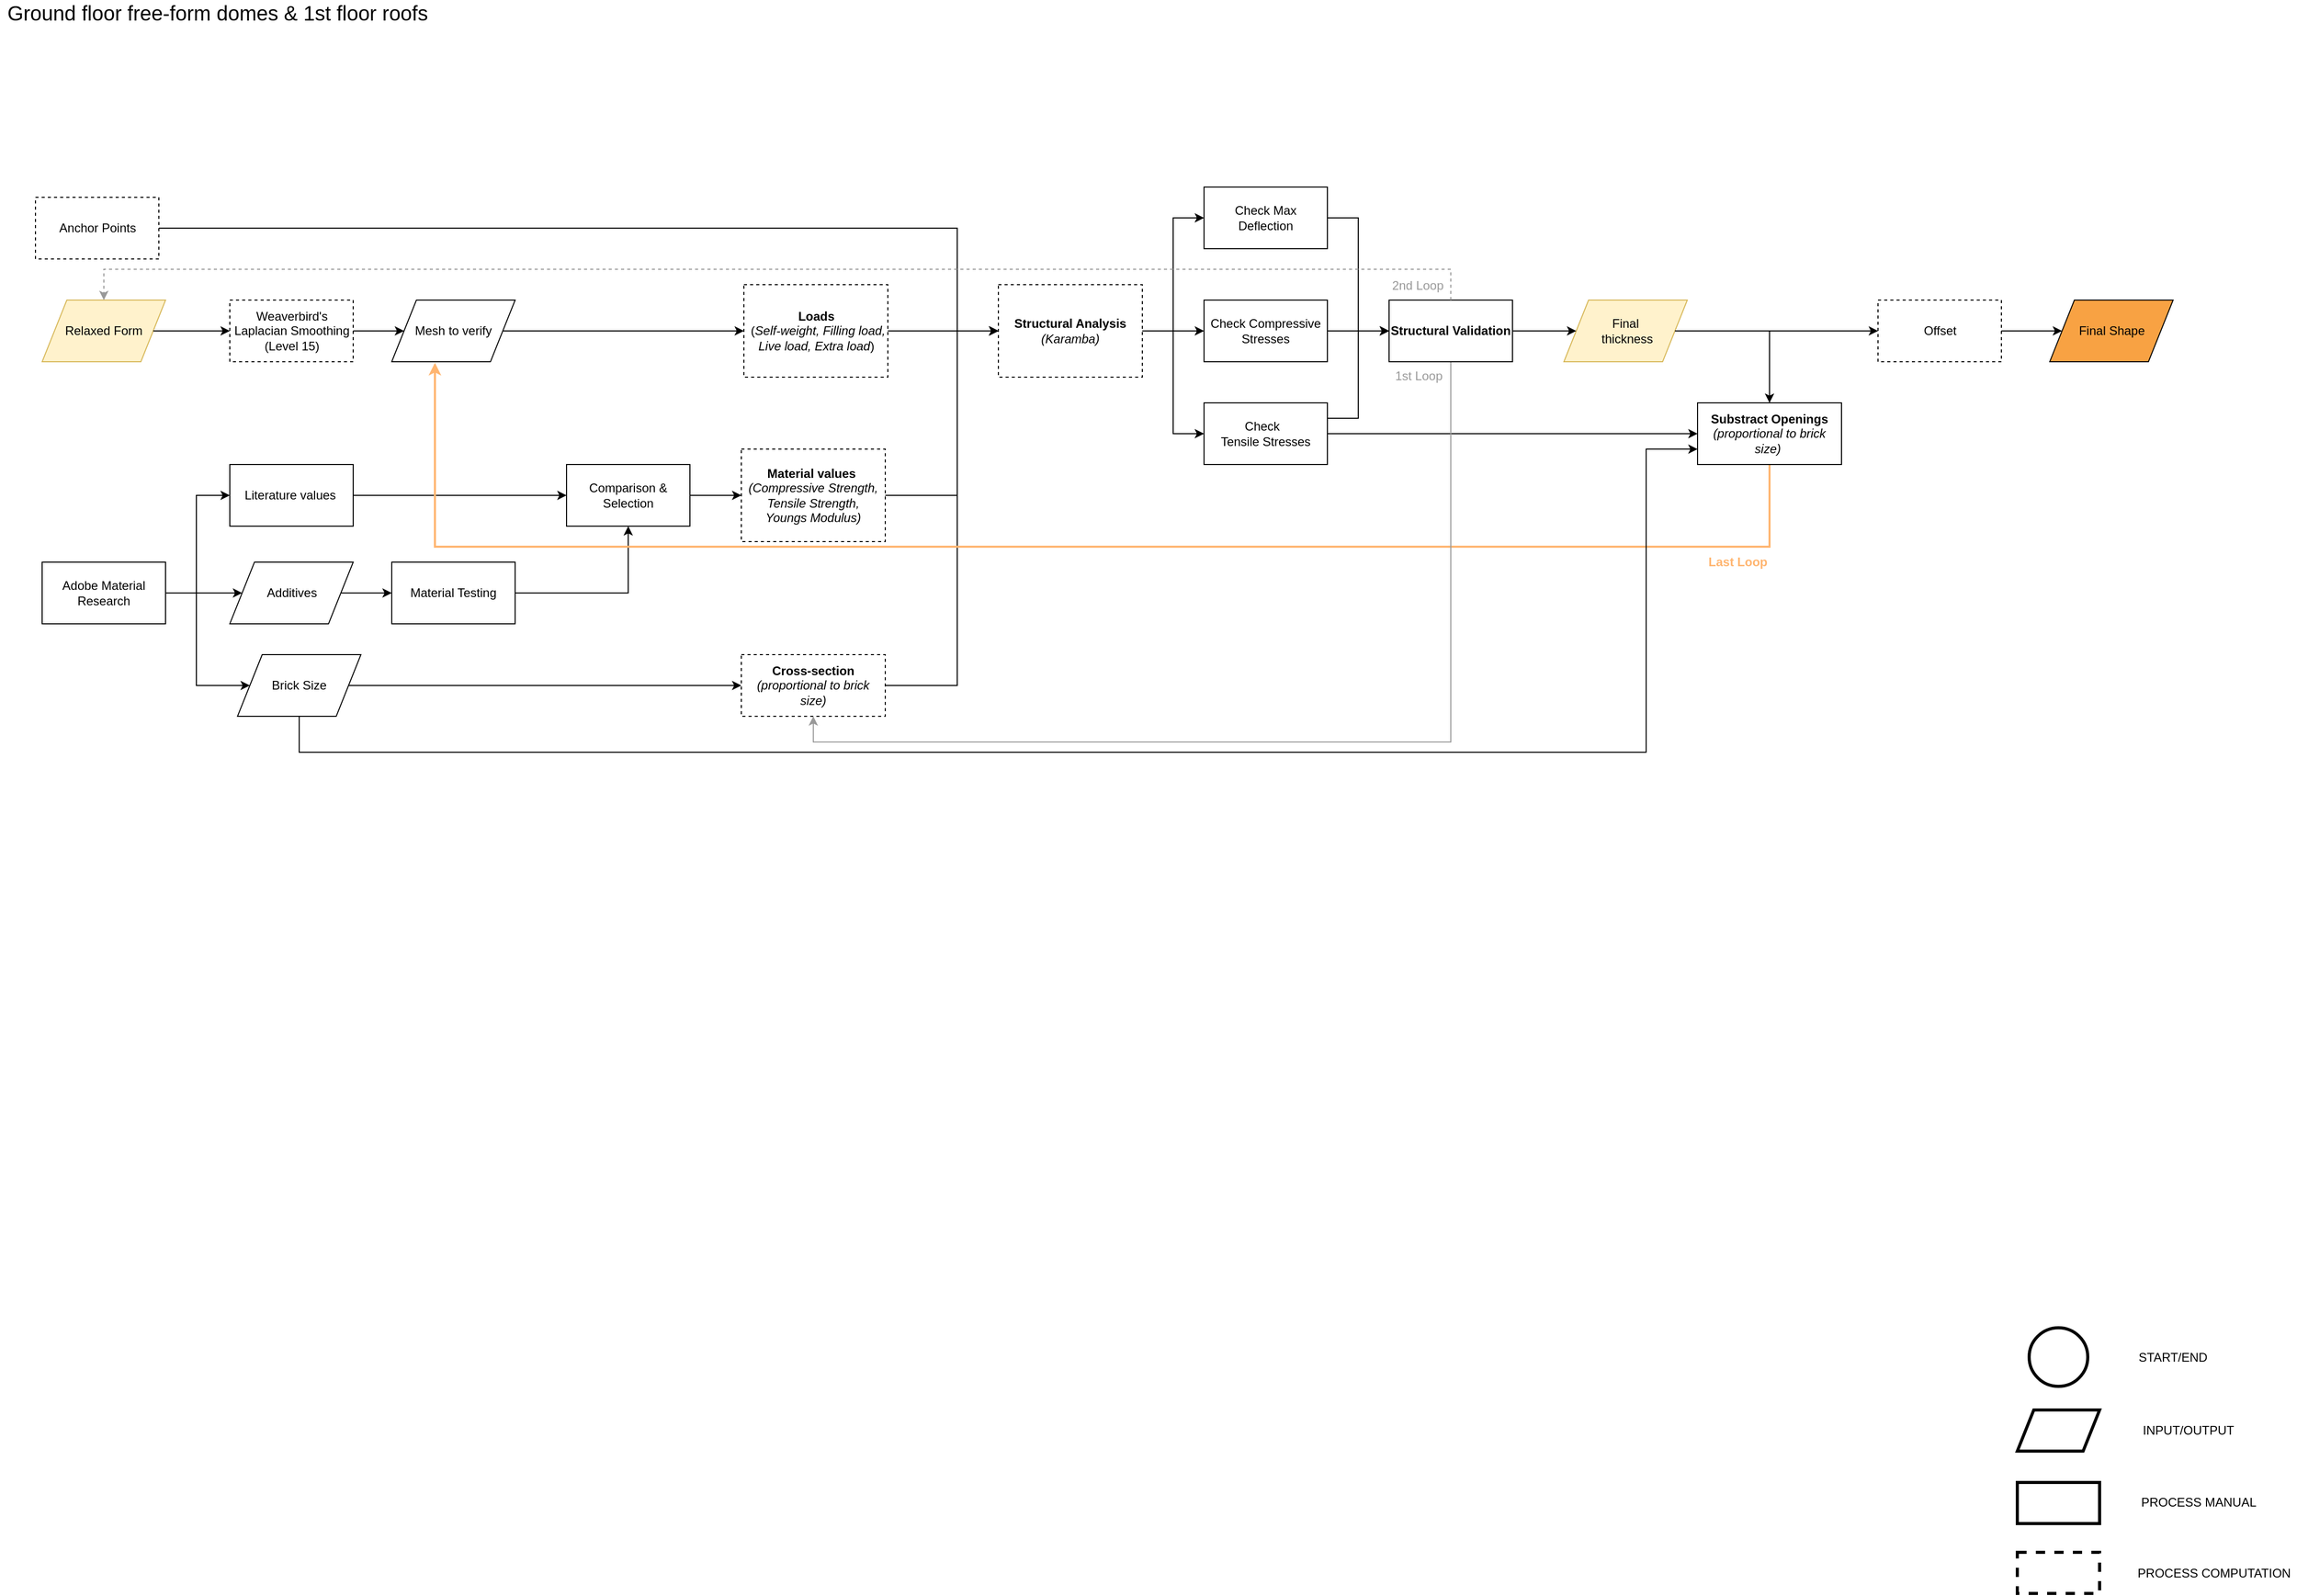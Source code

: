 <mxfile version="12.1.9" type="google" pages="1"><diagram id="zWYKOQcLFMrPKFYf_M8i" name="Page-1"><mxGraphModel dx="1005" dy="551" grid="1" gridSize="10" guides="1" tooltips="1" connect="1" arrows="1" fold="1" page="1" pageScale="1" pageWidth="2336" pageHeight="1654" math="0" shadow="0"><root><mxCell id="0"/><mxCell id="1" parent="0"/><mxCell id="LKmu7K5DDioSTlwjGZJ6-13" value="Relaxed Form" style="shape=parallelogram;perimeter=parallelogramPerimeter;whiteSpace=wrap;html=1;fillColor=#fff2cc;strokeColor=#d6b656;" parent="1" vertex="1"><mxGeometry x="80" y="340" width="120" height="60" as="geometry"/></mxCell><mxCell id="LKmu7K5DDioSTlwjGZJ6-15" value="Final Shape" style="shape=parallelogram;perimeter=parallelogramPerimeter;whiteSpace=wrap;html=1;fontFamily=Helvetica;fontSize=12;fontColor=#000000;align=center;strokeColor=#000000;fillColor=#F8A243;" parent="1" vertex="1"><mxGeometry x="2032.5" y="340" width="120" height="60" as="geometry"/></mxCell><mxCell id="LKmu7K5DDioSTlwjGZJ6-16" value="" style="shape=parallelogram;perimeter=parallelogramPerimeter;whiteSpace=wrap;html=1;strokeColor=#000000;strokeWidth=3;fillColor=none;fontColor=#999999;" parent="1" vertex="1"><mxGeometry x="2001" y="1420" width="80" height="40" as="geometry"/></mxCell><mxCell id="LKmu7K5DDioSTlwjGZJ6-17" value="&lt;font color=&quot;#000000&quot; style=&quot;font-size: 12px&quot;&gt;INPUT/OUTPUT&lt;/font&gt;" style="text;html=1;strokeColor=none;fillColor=none;align=center;verticalAlign=middle;whiteSpace=wrap;rounded=0;fontColor=#999999;" parent="1" vertex="1"><mxGeometry x="2113" y="1430" width="109" height="20" as="geometry"/></mxCell><mxCell id="LKmu7K5DDioSTlwjGZJ6-18" value="" style="rounded=0;whiteSpace=wrap;html=1;fontFamily=Helvetica;fontSize=12;fontColor=#999999;align=center;strokeColor=#000000;strokeWidth=3;" parent="1" vertex="1"><mxGeometry x="2001" y="1490.5" width="80" height="40" as="geometry"/></mxCell><mxCell id="LKmu7K5DDioSTlwjGZJ6-19" value="&lt;font color=&quot;#000000&quot; style=&quot;font-size: 12px&quot;&gt;PROCESS MANUAL&lt;/font&gt;" style="text;html=1;strokeColor=none;fillColor=none;align=center;verticalAlign=middle;whiteSpace=wrap;rounded=0;fontColor=#999999;" parent="1" vertex="1"><mxGeometry x="2113" y="1500" width="129" height="20" as="geometry"/></mxCell><mxCell id="LKmu7K5DDioSTlwjGZJ6-20" value="" style="rounded=0;whiteSpace=wrap;html=1;fontFamily=Helvetica;fontSize=12;fontColor=#999999;align=center;strokeColor=#000000;strokeWidth=3;dashed=1;" parent="1" vertex="1"><mxGeometry x="2001" y="1558.5" width="80" height="40" as="geometry"/></mxCell><mxCell id="LKmu7K5DDioSTlwjGZJ6-21" value="&lt;font color=&quot;#000000&quot; style=&quot;font-size: 12px&quot;&gt;PROCESS COMPUTATION&lt;/font&gt;" style="text;html=1;strokeColor=none;fillColor=none;align=center;verticalAlign=middle;whiteSpace=wrap;rounded=0;fontColor=#999999;" parent="1" vertex="1"><mxGeometry x="2113" y="1569" width="159" height="20" as="geometry"/></mxCell><mxCell id="LKmu7K5DDioSTlwjGZJ6-22" value="&lt;font color=&quot;#000000&quot; style=&quot;font-size: 12px&quot;&gt;START/END&lt;/font&gt;" style="text;html=1;strokeColor=none;fillColor=none;align=center;verticalAlign=middle;whiteSpace=wrap;rounded=0;fontColor=#999999;" parent="1" vertex="1"><mxGeometry x="2113" y="1359" width="79" height="20" as="geometry"/></mxCell><mxCell id="LKmu7K5DDioSTlwjGZJ6-23" value="" style="ellipse;whiteSpace=wrap;html=1;aspect=fixed;strokeColor=#000000;strokeWidth=3;fillColor=none;fontColor=#999999;" parent="1" vertex="1"><mxGeometry x="2012.5" y="1340" width="57" height="57" as="geometry"/></mxCell><mxCell id="PT4K80CNxjtSHTt8Tiu6-20" value="" style="edgeStyle=orthogonalEdgeStyle;rounded=0;orthogonalLoop=1;jettySize=auto;html=1;entryX=0;entryY=0.5;entryDx=0;entryDy=0;" edge="1" parent="1" source="LKmu7K5DDioSTlwjGZJ6-32" target="LKmu7K5DDioSTlwjGZJ6-44"><mxGeometry relative="1" as="geometry"><mxPoint x="793.333" y="370" as="targetPoint"/><Array as="points"><mxPoint x="970" y="270"/><mxPoint x="970" y="370"/></Array></mxGeometry></mxCell><mxCell id="LKmu7K5DDioSTlwjGZJ6-32" value="Anchor Points" style="rounded=0;whiteSpace=wrap;html=1;dashed=1;" parent="1" vertex="1"><mxGeometry x="73.5" y="240" width="120" height="60" as="geometry"/></mxCell><mxCell id="LKmu7K5DDioSTlwjGZJ6-42" value="Weaverbird's Laplacian Smoothing (Level 15)" style="rounded=0;whiteSpace=wrap;html=1;dashed=1;" parent="1" vertex="1"><mxGeometry x="262.5" y="340" width="120" height="60" as="geometry"/></mxCell><mxCell id="PT4K80CNxjtSHTt8Tiu6-60" value="" style="edgeStyle=orthogonalEdgeStyle;rounded=0;orthogonalLoop=1;jettySize=auto;html=1;" edge="1" parent="1" source="LKmu7K5DDioSTlwjGZJ6-44" target="PT4K80CNxjtSHTt8Tiu6-54"><mxGeometry relative="1" as="geometry"/></mxCell><mxCell id="LKmu7K5DDioSTlwjGZJ6-44" value="&lt;b&gt;Structural Analysis&lt;/b&gt;&lt;br&gt;&lt;font size=&quot;1&quot;&gt;&lt;i style=&quot;font-size: 12px&quot;&gt;(Karamba)&lt;/i&gt;&lt;/font&gt;" style="rounded=0;whiteSpace=wrap;html=1;dashed=1;" parent="1" vertex="1"><mxGeometry x="1010" y="325" width="140" height="90" as="geometry"/></mxCell><mxCell id="LKmu7K5DDioSTlwjGZJ6-45" value="" style="endArrow=classic;html=1;entryX=0;entryY=0.5;entryDx=0;entryDy=0;exitX=1;exitY=0.5;exitDx=0;exitDy=0;" parent="1" source="LKmu7K5DDioSTlwjGZJ6-13" target="LKmu7K5DDioSTlwjGZJ6-42" edge="1"><mxGeometry width="50" height="50" relative="1" as="geometry"><mxPoint x="230" y="330" as="sourcePoint"/><mxPoint x="854" y="390" as="targetPoint"/></mxGeometry></mxCell><mxCell id="LKmu7K5DDioSTlwjGZJ6-46" value="" style="endArrow=classic;html=1;exitX=1;exitY=0.5;exitDx=0;exitDy=0;entryX=0;entryY=0.5;entryDx=0;entryDy=0;" parent="1" source="LKmu7K5DDioSTlwjGZJ6-42" target="PT4K80CNxjtSHTt8Tiu6-3" edge="1"><mxGeometry width="50" height="50" relative="1" as="geometry"><mxPoint x="984.5" y="350" as="sourcePoint"/><mxPoint x="802.5" y="330" as="targetPoint"/></mxGeometry></mxCell><mxCell id="LKmu7K5DDioSTlwjGZJ6-47" value="Offset" style="rounded=0;whiteSpace=wrap;html=1;dashed=1;" parent="1" vertex="1"><mxGeometry x="1865.5" y="340" width="120" height="60" as="geometry"/></mxCell><mxCell id="LKmu7K5DDioSTlwjGZJ6-48" value="" style="endArrow=classic;html=1;exitX=1;exitY=0.5;exitDx=0;exitDy=0;entryX=0;entryY=0.5;entryDx=0;entryDy=0;" parent="1" source="LKmu7K5DDioSTlwjGZJ6-49" target="LKmu7K5DDioSTlwjGZJ6-47" edge="1"><mxGeometry width="50" height="50" relative="1" as="geometry"><mxPoint x="1597.5" y="480" as="sourcePoint"/><mxPoint x="1649.5" y="480" as="targetPoint"/></mxGeometry></mxCell><mxCell id="LKmu7K5DDioSTlwjGZJ6-49" value="Final&lt;br&gt;&amp;nbsp;thickness" style="shape=parallelogram;perimeter=parallelogramPerimeter;whiteSpace=wrap;html=1;fillColor=#fff2cc;strokeColor=#d6b656;" parent="1" vertex="1"><mxGeometry x="1560" y="340" width="120" height="60" as="geometry"/></mxCell><mxCell id="LKmu7K5DDioSTlwjGZJ6-51" value="" style="endArrow=classic;html=1;exitX=1;exitY=0.5;exitDx=0;exitDy=0;entryX=0;entryY=0.5;entryDx=0;entryDy=0;" parent="1" source="LKmu7K5DDioSTlwjGZJ6-47" target="LKmu7K5DDioSTlwjGZJ6-15" edge="1"><mxGeometry width="50" height="50" relative="1" as="geometry"><mxPoint x="1607.5" y="450" as="sourcePoint"/><mxPoint x="1822.5" y="440" as="targetPoint"/></mxGeometry></mxCell><mxCell id="LKmu7K5DDioSTlwjGZJ6-68" value="&lt;font style=&quot;font-size: 20px&quot;&gt;Ground floor free-form domes &amp;amp; 1st floor roofs&amp;nbsp;&lt;/font&gt;" style="text;html=1;strokeColor=none;fillColor=none;align=center;verticalAlign=middle;whiteSpace=wrap;rounded=0;dashed=1;" parent="1" vertex="1"><mxGeometry x="39" y="50" width="429" height="20" as="geometry"/></mxCell><mxCell id="PT4K80CNxjtSHTt8Tiu6-18" value="" style="edgeStyle=orthogonalEdgeStyle;rounded=0;orthogonalLoop=1;jettySize=auto;html=1;" edge="1" parent="1" source="PT4K80CNxjtSHTt8Tiu6-3" target="PT4K80CNxjtSHTt8Tiu6-9"><mxGeometry relative="1" as="geometry"/></mxCell><mxCell id="PT4K80CNxjtSHTt8Tiu6-3" value="Mesh to verify" style="shape=parallelogram;perimeter=parallelogramPerimeter;whiteSpace=wrap;html=1;" vertex="1" parent="1"><mxGeometry x="420" y="340" width="120" height="60" as="geometry"/></mxCell><mxCell id="PT4K80CNxjtSHTt8Tiu6-46" value="" style="edgeStyle=orthogonalEdgeStyle;rounded=0;orthogonalLoop=1;jettySize=auto;html=1;entryX=0;entryY=0.5;entryDx=0;entryDy=0;exitX=1;exitY=0.5;exitDx=0;exitDy=0;" edge="1" parent="1" source="PT4K80CNxjtSHTt8Tiu6-7" target="LKmu7K5DDioSTlwjGZJ6-44"><mxGeometry relative="1" as="geometry"><mxPoint x="962.5" y="475" as="targetPoint"/><Array as="points"><mxPoint x="970" y="715"/><mxPoint x="970" y="370"/></Array></mxGeometry></mxCell><mxCell id="PT4K80CNxjtSHTt8Tiu6-7" value="&lt;b&gt;Cross-section&lt;/b&gt;&lt;br&gt;&lt;i&gt;(proportional to brick size)&lt;/i&gt;" style="rounded=0;whiteSpace=wrap;html=1;dashed=1;" vertex="1" parent="1"><mxGeometry x="760" y="685" width="140" height="60" as="geometry"/></mxCell><mxCell id="PT4K80CNxjtSHTt8Tiu6-14" value="" style="edgeStyle=orthogonalEdgeStyle;rounded=0;orthogonalLoop=1;jettySize=auto;html=1;entryX=0;entryY=0.5;entryDx=0;entryDy=0;exitX=1;exitY=0.5;exitDx=0;exitDy=0;" edge="1" parent="1" source="PT4K80CNxjtSHTt8Tiu6-9" target="LKmu7K5DDioSTlwjGZJ6-44"><mxGeometry relative="1" as="geometry"><mxPoint x="842.5" y="370" as="targetPoint"/><Array as="points"/></mxGeometry></mxCell><mxCell id="PT4K80CNxjtSHTt8Tiu6-8" value="&lt;font style=&quot;font-size: 12px&quot;&gt;&lt;b&gt;Material values&amp;nbsp;&lt;/b&gt;&lt;br&gt;&lt;font style=&quot;font-size: 12px&quot;&gt;&lt;i&gt;(Compressive Strength,&lt;br&gt;Tensile Strength,&lt;br&gt;Youngs Modulus)&lt;/i&gt;&lt;/font&gt;&lt;/font&gt;" style="rounded=0;whiteSpace=wrap;html=1;dashed=1;" vertex="1" parent="1"><mxGeometry x="760" y="485" width="140" height="90" as="geometry"/></mxCell><mxCell id="PT4K80CNxjtSHTt8Tiu6-17" value="" style="edgeStyle=orthogonalEdgeStyle;rounded=0;orthogonalLoop=1;jettySize=auto;html=1;" edge="1" parent="1" source="PT4K80CNxjtSHTt8Tiu6-9" target="LKmu7K5DDioSTlwjGZJ6-44"><mxGeometry relative="1" as="geometry"><mxPoint x="852.5" y="415" as="targetPoint"/></mxGeometry></mxCell><mxCell id="PT4K80CNxjtSHTt8Tiu6-23" value="" style="edgeStyle=orthogonalEdgeStyle;rounded=0;orthogonalLoop=1;jettySize=auto;html=1;entryX=0;entryY=0.5;entryDx=0;entryDy=0;" edge="1" parent="1" source="PT4K80CNxjtSHTt8Tiu6-21" target="PT4K80CNxjtSHTt8Tiu6-24"><mxGeometry relative="1" as="geometry"><Array as="points"><mxPoint x="230" y="625"/><mxPoint x="230" y="715"/></Array></mxGeometry></mxCell><mxCell id="PT4K80CNxjtSHTt8Tiu6-21" value="Adobe Material Research" style="rounded=0;whiteSpace=wrap;html=1;" vertex="1" parent="1"><mxGeometry x="80" y="595" width="120" height="60" as="geometry"/></mxCell><mxCell id="PT4K80CNxjtSHTt8Tiu6-40" value="" style="edgeStyle=orthogonalEdgeStyle;rounded=0;orthogonalLoop=1;jettySize=auto;html=1;" edge="1" parent="1" source="PT4K80CNxjtSHTt8Tiu6-22" target="PT4K80CNxjtSHTt8Tiu6-37"><mxGeometry relative="1" as="geometry"/></mxCell><mxCell id="PT4K80CNxjtSHTt8Tiu6-22" value="Literature values&amp;nbsp;" style="rounded=0;whiteSpace=wrap;html=1;" vertex="1" parent="1"><mxGeometry x="262.5" y="500" width="120" height="60" as="geometry"/></mxCell><mxCell id="PT4K80CNxjtSHTt8Tiu6-52" value="" style="edgeStyle=orthogonalEdgeStyle;rounded=0;orthogonalLoop=1;jettySize=auto;html=1;entryX=0;entryY=0.5;entryDx=0;entryDy=0;" edge="1" parent="1" source="PT4K80CNxjtSHTt8Tiu6-24" target="PT4K80CNxjtSHTt8Tiu6-7"><mxGeometry relative="1" as="geometry"><mxPoint x="474.5" y="485" as="targetPoint"/></mxGeometry></mxCell><mxCell id="PT4K80CNxjtSHTt8Tiu6-24" value="Brick Size" style="shape=parallelogram;perimeter=parallelogramPerimeter;whiteSpace=wrap;html=1;" vertex="1" parent="1"><mxGeometry x="270" y="685" width="120" height="60" as="geometry"/></mxCell><mxCell id="PT4K80CNxjtSHTt8Tiu6-25" value="" style="edgeStyle=orthogonalEdgeStyle;rounded=0;orthogonalLoop=1;jettySize=auto;html=1;entryX=0;entryY=0.5;entryDx=0;entryDy=0;exitX=1;exitY=0.5;exitDx=0;exitDy=0;" edge="1" parent="1" source="PT4K80CNxjtSHTt8Tiu6-21" target="PT4K80CNxjtSHTt8Tiu6-22"><mxGeometry relative="1" as="geometry"><mxPoint x="210" y="635.103" as="sourcePoint"/><mxPoint x="301.69" y="575.103" as="targetPoint"/><Array as="points"><mxPoint x="230" y="625"/><mxPoint x="230" y="530"/></Array></mxGeometry></mxCell><mxCell id="PT4K80CNxjtSHTt8Tiu6-32" value="" style="edgeStyle=orthogonalEdgeStyle;rounded=0;orthogonalLoop=1;jettySize=auto;html=1;entryX=0;entryY=0.5;entryDx=0;entryDy=0;" edge="1" parent="1" source="PT4K80CNxjtSHTt8Tiu6-26" target="PT4K80CNxjtSHTt8Tiu6-33"><mxGeometry relative="1" as="geometry"><mxPoint x="474.5" y="425" as="targetPoint"/></mxGeometry></mxCell><mxCell id="PT4K80CNxjtSHTt8Tiu6-26" value="Additives" style="shape=parallelogram;perimeter=parallelogramPerimeter;whiteSpace=wrap;html=1;" vertex="1" parent="1"><mxGeometry x="262.5" y="595" width="120" height="60" as="geometry"/></mxCell><mxCell id="PT4K80CNxjtSHTt8Tiu6-28" value="" style="edgeStyle=orthogonalEdgeStyle;rounded=0;orthogonalLoop=1;jettySize=auto;html=1;entryX=0;entryY=0.5;entryDx=0;entryDy=0;exitX=1;exitY=0.5;exitDx=0;exitDy=0;" edge="1" parent="1" source="PT4K80CNxjtSHTt8Tiu6-21" target="PT4K80CNxjtSHTt8Tiu6-26"><mxGeometry relative="1" as="geometry"><mxPoint x="209.966" y="635.103" as="sourcePoint"/><mxPoint x="289.966" y="695.103" as="targetPoint"/></mxGeometry></mxCell><mxCell id="PT4K80CNxjtSHTt8Tiu6-38" value="" style="edgeStyle=orthogonalEdgeStyle;rounded=0;orthogonalLoop=1;jettySize=auto;html=1;" edge="1" parent="1" source="PT4K80CNxjtSHTt8Tiu6-33" target="PT4K80CNxjtSHTt8Tiu6-37"><mxGeometry relative="1" as="geometry"><Array as="points"><mxPoint x="650" y="625"/></Array></mxGeometry></mxCell><mxCell id="PT4K80CNxjtSHTt8Tiu6-33" value="Material Testing" style="rounded=0;whiteSpace=wrap;html=1;" vertex="1" parent="1"><mxGeometry x="420" y="595" width="120" height="60" as="geometry"/></mxCell><mxCell id="PT4K80CNxjtSHTt8Tiu6-42" value="" style="edgeStyle=orthogonalEdgeStyle;rounded=0;orthogonalLoop=1;jettySize=auto;html=1;entryX=0;entryY=0.5;entryDx=0;entryDy=0;" edge="1" parent="1" source="PT4K80CNxjtSHTt8Tiu6-37" target="PT4K80CNxjtSHTt8Tiu6-8"><mxGeometry relative="1" as="geometry"><mxPoint x="720" y="495" as="targetPoint"/></mxGeometry></mxCell><mxCell id="PT4K80CNxjtSHTt8Tiu6-37" value="Comparison &amp;amp; Selection" style="rounded=0;whiteSpace=wrap;html=1;" vertex="1" parent="1"><mxGeometry x="590" y="500" width="120" height="60" as="geometry"/></mxCell><mxCell id="PT4K80CNxjtSHTt8Tiu6-9" value="&lt;font style=&quot;font-size: 12px&quot;&gt;&lt;b&gt;Loads&lt;br&gt;&amp;nbsp;&lt;/b&gt;(&lt;font style=&quot;font-size: 12px&quot;&gt;&lt;i&gt;Self-weight, Filling load, &lt;br&gt;Live load, Extra load&lt;/i&gt;&lt;/font&gt;)&lt;/font&gt;" style="rounded=0;whiteSpace=wrap;html=1;dashed=1;" vertex="1" parent="1"><mxGeometry x="762.5" y="325" width="140" height="90" as="geometry"/></mxCell><mxCell id="PT4K80CNxjtSHTt8Tiu6-43" value="" style="edgeStyle=orthogonalEdgeStyle;rounded=0;orthogonalLoop=1;jettySize=auto;html=1;exitX=1;exitY=0.5;exitDx=0;exitDy=0;entryX=0;entryY=0.5;entryDx=0;entryDy=0;" edge="1" parent="1" source="PT4K80CNxjtSHTt8Tiu6-8" target="LKmu7K5DDioSTlwjGZJ6-44"><mxGeometry relative="1" as="geometry"><mxPoint x="932.5" y="630" as="sourcePoint"/><mxPoint x="992.5" y="370" as="targetPoint"/><Array as="points"><mxPoint x="970" y="530"/><mxPoint x="970" y="370"/></Array></mxGeometry></mxCell><mxCell id="PT4K80CNxjtSHTt8Tiu6-65" value="" style="edgeStyle=orthogonalEdgeStyle;rounded=0;orthogonalLoop=1;jettySize=auto;html=1;" edge="1" parent="1" source="PT4K80CNxjtSHTt8Tiu6-54" target="PT4K80CNxjtSHTt8Tiu6-62"><mxGeometry relative="1" as="geometry"/></mxCell><mxCell id="PT4K80CNxjtSHTt8Tiu6-54" value="Check Compressive Stresses" style="rounded=0;whiteSpace=wrap;html=1;" vertex="1" parent="1"><mxGeometry x="1210" y="340" width="120" height="60" as="geometry"/></mxCell><mxCell id="PT4K80CNxjtSHTt8Tiu6-55" value="Check Max&lt;br&gt;Deflection" style="rounded=0;whiteSpace=wrap;html=1;" vertex="1" parent="1"><mxGeometry x="1210" y="230" width="120" height="60" as="geometry"/></mxCell><mxCell id="PT4K80CNxjtSHTt8Tiu6-56" value="" style="edgeStyle=orthogonalEdgeStyle;rounded=0;orthogonalLoop=1;jettySize=auto;html=1;entryX=0;entryY=0.5;entryDx=0;entryDy=0;exitX=1;exitY=0.5;exitDx=0;exitDy=0;" edge="1" parent="1" source="LKmu7K5DDioSTlwjGZJ6-44" target="PT4K80CNxjtSHTt8Tiu6-55"><mxGeometry relative="1" as="geometry"><mxPoint x="910" y="505" as="sourcePoint"/><mxPoint x="1020" y="380" as="targetPoint"/><Array as="points"><mxPoint x="1180" y="370"/><mxPoint x="1180" y="260"/></Array></mxGeometry></mxCell><mxCell id="PT4K80CNxjtSHTt8Tiu6-75" value="" style="edgeStyle=orthogonalEdgeStyle;rounded=0;orthogonalLoop=1;jettySize=auto;html=1;strokeColor=#000000;fontColor=#999999;exitX=1;exitY=0.5;exitDx=0;exitDy=0;entryX=0;entryY=0.5;entryDx=0;entryDy=0;" edge="1" parent="1" source="PT4K80CNxjtSHTt8Tiu6-58" target="PT4K80CNxjtSHTt8Tiu6-74"><mxGeometry relative="1" as="geometry"><mxPoint x="1302.31" y="485.276" as="sourcePoint"/><mxPoint x="1652" y="560" as="targetPoint"/><Array as="points"><mxPoint x="1520" y="470"/><mxPoint x="1520" y="470"/></Array></mxGeometry></mxCell><mxCell id="PT4K80CNxjtSHTt8Tiu6-58" value="Check&amp;nbsp;&amp;nbsp;&lt;br&gt;Tensile Stresses" style="rounded=0;whiteSpace=wrap;html=1;" vertex="1" parent="1"><mxGeometry x="1210" y="440" width="120" height="60" as="geometry"/></mxCell><mxCell id="PT4K80CNxjtSHTt8Tiu6-85" value="" style="edgeStyle=orthogonalEdgeStyle;rounded=0;orthogonalLoop=1;jettySize=auto;html=1;strokeColor=#FFB570;fontColor=#FFB570;entryX=0.35;entryY=1.017;entryDx=0;entryDy=0;entryPerimeter=0;strokeWidth=2;" edge="1" parent="1" source="PT4K80CNxjtSHTt8Tiu6-74" target="PT4K80CNxjtSHTt8Tiu6-3"><mxGeometry relative="1" as="geometry"><Array as="points"><mxPoint x="1760" y="580"/><mxPoint x="462" y="580"/></Array></mxGeometry></mxCell><mxCell id="PT4K80CNxjtSHTt8Tiu6-74" value="&lt;b&gt;Substract Openings&lt;/b&gt;&lt;i&gt;&lt;br&gt;(proportional to brick size)&lt;/i&gt;&amp;nbsp;" style="rounded=0;whiteSpace=wrap;html=1;" vertex="1" parent="1"><mxGeometry x="1690" y="440" width="140" height="60" as="geometry"/></mxCell><mxCell id="PT4K80CNxjtSHTt8Tiu6-61" value="" style="edgeStyle=orthogonalEdgeStyle;rounded=0;orthogonalLoop=1;jettySize=auto;html=1;exitX=1;exitY=0.5;exitDx=0;exitDy=0;entryX=0;entryY=0.5;entryDx=0;entryDy=0;" edge="1" parent="1" source="LKmu7K5DDioSTlwjGZJ6-44" target="PT4K80CNxjtSHTt8Tiu6-58"><mxGeometry relative="1" as="geometry"><mxPoint x="1160" y="380.176" as="sourcePoint"/><mxPoint x="1220" y="380.176" as="targetPoint"/></mxGeometry></mxCell><mxCell id="PT4K80CNxjtSHTt8Tiu6-64" value="" style="edgeStyle=orthogonalEdgeStyle;rounded=0;orthogonalLoop=1;jettySize=auto;html=1;entryX=0;entryY=0.5;entryDx=0;entryDy=0;" edge="1" parent="1" source="PT4K80CNxjtSHTt8Tiu6-62" target="LKmu7K5DDioSTlwjGZJ6-49"><mxGeometry relative="1" as="geometry"><mxPoint x="1570" y="370" as="targetPoint"/></mxGeometry></mxCell><mxCell id="PT4K80CNxjtSHTt8Tiu6-69" value="" style="edgeStyle=orthogonalEdgeStyle;rounded=0;orthogonalLoop=1;jettySize=auto;html=1;entryX=0.5;entryY=1;entryDx=0;entryDy=0;strokeColor=#999999;exitX=0.5;exitY=1;exitDx=0;exitDy=0;" edge="1" parent="1" source="PT4K80CNxjtSHTt8Tiu6-62" target="PT4K80CNxjtSHTt8Tiu6-7"><mxGeometry relative="1" as="geometry"><mxPoint x="1450" y="420" as="sourcePoint"/><mxPoint x="1450" y="480" as="targetPoint"/><Array as="points"><mxPoint x="1450" y="770"/><mxPoint x="830" y="770"/></Array></mxGeometry></mxCell><mxCell id="PT4K80CNxjtSHTt8Tiu6-62" value="&lt;b&gt;Structural Validation&lt;/b&gt;" style="rounded=0;whiteSpace=wrap;html=1;" vertex="1" parent="1"><mxGeometry x="1390" y="340" width="120" height="60" as="geometry"/></mxCell><mxCell id="PT4K80CNxjtSHTt8Tiu6-66" value="" style="edgeStyle=orthogonalEdgeStyle;rounded=0;orthogonalLoop=1;jettySize=auto;html=1;entryX=0;entryY=0.5;entryDx=0;entryDy=0;exitX=1;exitY=0.25;exitDx=0;exitDy=0;" edge="1" parent="1" source="PT4K80CNxjtSHTt8Tiu6-58" target="PT4K80CNxjtSHTt8Tiu6-62"><mxGeometry relative="1" as="geometry"><mxPoint x="1330" y="260" as="sourcePoint"/><mxPoint x="1380" y="380" as="targetPoint"/><Array as="points"><mxPoint x="1360" y="455"/><mxPoint x="1360" y="370"/></Array></mxGeometry></mxCell><mxCell id="PT4K80CNxjtSHTt8Tiu6-67" value="" style="edgeStyle=orthogonalEdgeStyle;rounded=0;orthogonalLoop=1;jettySize=auto;html=1;entryX=0;entryY=0.5;entryDx=0;entryDy=0;exitX=1;exitY=0.5;exitDx=0;exitDy=0;" edge="1" parent="1" source="PT4K80CNxjtSHTt8Tiu6-55" target="PT4K80CNxjtSHTt8Tiu6-62"><mxGeometry relative="1" as="geometry"><mxPoint x="1350" y="390" as="sourcePoint"/><mxPoint x="1390" y="390" as="targetPoint"/></mxGeometry></mxCell><mxCell id="PT4K80CNxjtSHTt8Tiu6-70" value="&lt;font&gt;1st Loop&lt;/font&gt;" style="text;html=1;strokeColor=none;fillColor=none;align=right;verticalAlign=middle;whiteSpace=wrap;rounded=0;fontColor=#999999;" vertex="1" parent="1"><mxGeometry x="1384" y="404" width="60" height="20" as="geometry"/></mxCell><mxCell id="PT4K80CNxjtSHTt8Tiu6-71" value="" style="edgeStyle=orthogonalEdgeStyle;rounded=0;orthogonalLoop=1;jettySize=auto;html=1;strokeColor=#999999;dashed=1;entryX=0.5;entryY=0;entryDx=0;entryDy=0;exitX=0.5;exitY=0;exitDx=0;exitDy=0;" edge="1" parent="1" source="PT4K80CNxjtSHTt8Tiu6-62" target="LKmu7K5DDioSTlwjGZJ6-13"><mxGeometry relative="1" as="geometry"><mxPoint x="1460" y="320" as="sourcePoint"/><mxPoint x="140" y="330" as="targetPoint"/><Array as="points"><mxPoint x="1450" y="310"/><mxPoint x="140" y="310"/></Array></mxGeometry></mxCell><mxCell id="PT4K80CNxjtSHTt8Tiu6-73" value="&lt;font&gt;2nd Loop&lt;/font&gt;" style="text;html=1;strokeColor=none;fillColor=none;align=right;verticalAlign=middle;whiteSpace=wrap;rounded=0;fontColor=#999999;" vertex="1" parent="1"><mxGeometry x="1375" y="316" width="70" height="20" as="geometry"/></mxCell><mxCell id="PT4K80CNxjtSHTt8Tiu6-80" value="" style="edgeStyle=orthogonalEdgeStyle;rounded=0;orthogonalLoop=1;jettySize=auto;html=1;strokeColor=#000000;fontColor=#999999;exitX=1;exitY=0.5;exitDx=0;exitDy=0;entryX=0.5;entryY=0;entryDx=0;entryDy=0;" edge="1" parent="1" source="LKmu7K5DDioSTlwjGZJ6-49" target="PT4K80CNxjtSHTt8Tiu6-74"><mxGeometry relative="1" as="geometry"><mxPoint x="1340" y="496" as="sourcePoint"/><mxPoint x="1779" y="434" as="targetPoint"/><Array as="points"><mxPoint x="1760" y="370"/></Array></mxGeometry></mxCell><mxCell id="PT4K80CNxjtSHTt8Tiu6-83" value="" style="edgeStyle=orthogonalEdgeStyle;rounded=0;orthogonalLoop=1;jettySize=auto;html=1;entryX=0;entryY=0.75;entryDx=0;entryDy=0;exitX=0.5;exitY=1;exitDx=0;exitDy=0;" edge="1" parent="1" source="PT4K80CNxjtSHTt8Tiu6-24" target="PT4K80CNxjtSHTt8Tiu6-74"><mxGeometry relative="1" as="geometry"><mxPoint x="388" y="725" as="sourcePoint"/><mxPoint x="770" y="725" as="targetPoint"/><Array as="points"><mxPoint x="330" y="780"/><mxPoint x="1640" y="780"/><mxPoint x="1640" y="485"/></Array></mxGeometry></mxCell><mxCell id="PT4K80CNxjtSHTt8Tiu6-86" value="&lt;font&gt;Last Loop&lt;/font&gt;" style="text;html=1;strokeColor=none;fillColor=none;align=right;verticalAlign=middle;whiteSpace=wrap;rounded=0;fontColor=#FFB570;fontStyle=1" vertex="1" parent="1"><mxGeometry x="1700" y="585" width="60" height="20" as="geometry"/></mxCell></root></mxGraphModel></diagram></mxfile>